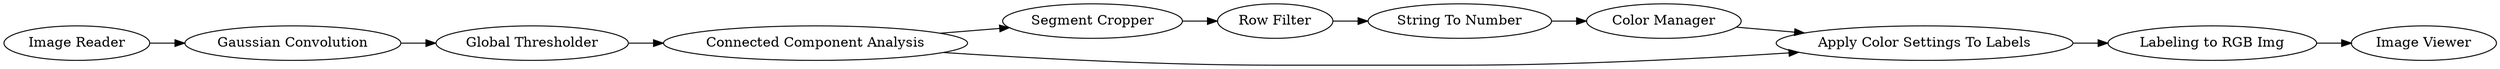 digraph {
	4 [label="Global Thresholder"]
	6 [label="Connected Component Analysis"]
	13 [label="Gaussian Convolution"]
	20 [label="Image Reader"]
	22 [label="Segment Cropper"]
	26 [label="Apply Color Settings To Labels"]
	30 [label="String To Number"]
	41 [label="Labeling to RGB Img"]
	53 [label="Row Filter"]
	54 [label="Image Viewer"]
	59 [label="Color Manager"]
	4 -> 6
	6 -> 22
	6 -> 26
	13 -> 4
	20 -> 13
	22 -> 53
	26 -> 41
	30 -> 59
	41 -> 54
	53 -> 30
	59 -> 26
	rankdir=LR
}
